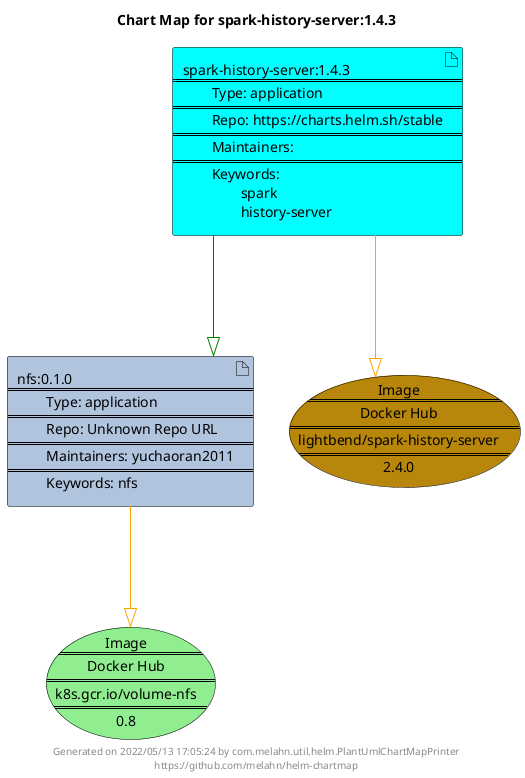 @startuml
skinparam linetype ortho
skinparam backgroundColor white
skinparam usecaseBorderColor black
skinparam usecaseArrowColor LightSlateGray
skinparam artifactBorderColor black
skinparam artifactArrowColor LightSlateGray

title Chart Map for spark-history-server:1.4.3

'There are 2 referenced Helm Charts
artifact "nfs:0.1.0\n====\n\tType: application\n====\n\tRepo: Unknown Repo URL\n====\n\tMaintainers: yuchaoran2011\n====\n\tKeywords: nfs" as nfs_0_1_0 #LightSteelBlue
artifact "spark-history-server:1.4.3\n====\n\tType: application\n====\n\tRepo: https://charts.helm.sh/stable\n====\n\tMaintainers: \n====\n\tKeywords: \n\t\tspark\n\t\thistory-server" as spark_history_server_1_4_3 #Cyan

'There are 2 referenced Docker Images
usecase "Image\n====\nDocker Hub\n====\nk8s.gcr.io/volume-nfs\n====\n0.8" as k8s_gcr_io_volume_nfs_0_8 #LightGreen
usecase "Image\n====\nDocker Hub\n====\nlightbend/spark-history-server\n====\n2.4.0" as lightbend_spark_history_server_2_4_0 #DarkGoldenRod

'Chart Dependencies
spark_history_server_1_4_3--[#green]-|>nfs_0_1_0
nfs_0_1_0--[#orange]-|>k8s_gcr_io_volume_nfs_0_8
spark_history_server_1_4_3--[#orange]-|>lightbend_spark_history_server_2_4_0

center footer Generated on 2022/05/13 17:05:24 by com.melahn.util.helm.PlantUmlChartMapPrinter\nhttps://github.com/melahn/helm-chartmap
@enduml
